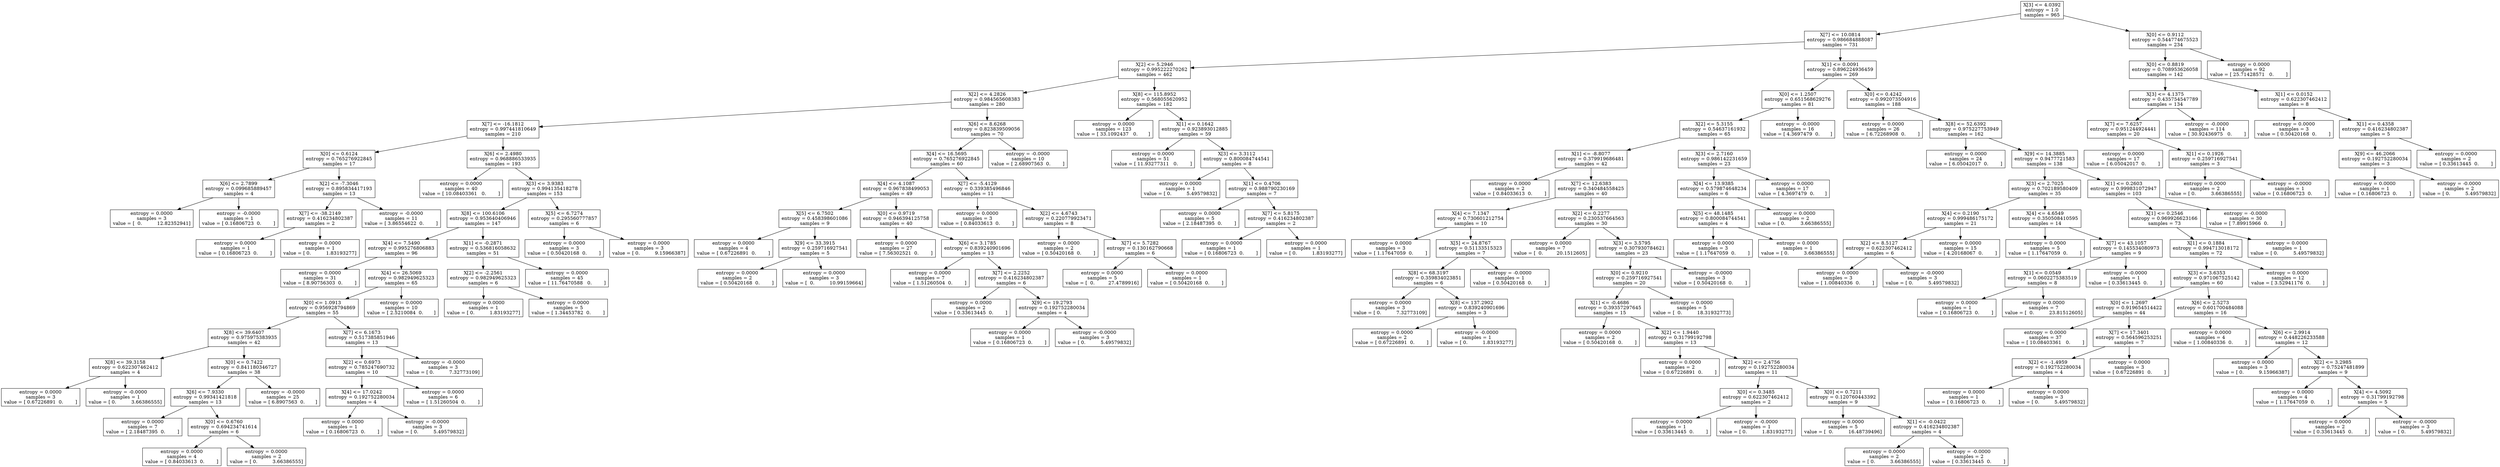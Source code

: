 digraph Tree {
0 [label="X[3] <= 4.0392\nentropy = 1.0\nsamples = 965", shape="box"] ;
1 [label="X[7] <= 10.0814\nentropy = 0.986684888087\nsamples = 731", shape="box"] ;
0 -> 1 ;
2 [label="X[2] <= 5.2946\nentropy = 0.995222270262\nsamples = 462", shape="box"] ;
1 -> 2 ;
3 [label="X[2] <= 4.2826\nentropy = 0.984565608383\nsamples = 280", shape="box"] ;
2 -> 3 ;
4 [label="X[7] <= -16.1812\nentropy = 0.997441810649\nsamples = 210", shape="box"] ;
3 -> 4 ;
5 [label="X[0] <= 0.6124\nentropy = 0.765276922845\nsamples = 17", shape="box"] ;
4 -> 5 ;
6 [label="X[6] <= 2.7899\nentropy = 0.099685889457\nsamples = 4", shape="box"] ;
5 -> 6 ;
7 [label="entropy = 0.0000\nsamples = 3\nvalue = [  0.          12.82352941]", shape="box"] ;
6 -> 7 ;
8 [label="entropy = -0.0000\nsamples = 1\nvalue = [ 0.16806723  0.        ]", shape="box"] ;
6 -> 8 ;
9 [label="X[2] <= -7.3046\nentropy = 0.895834417193\nsamples = 13", shape="box"] ;
5 -> 9 ;
10 [label="X[7] <= -38.2149\nentropy = 0.416234802387\nsamples = 2", shape="box"] ;
9 -> 10 ;
11 [label="entropy = 0.0000\nsamples = 1\nvalue = [ 0.16806723  0.        ]", shape="box"] ;
10 -> 11 ;
12 [label="entropy = 0.0000\nsamples = 1\nvalue = [ 0.          1.83193277]", shape="box"] ;
10 -> 12 ;
13 [label="entropy = -0.0000\nsamples = 11\nvalue = [ 3.86554622  0.        ]", shape="box"] ;
9 -> 13 ;
14 [label="X[6] <= 2.4980\nentropy = 0.968886533935\nsamples = 193", shape="box"] ;
4 -> 14 ;
15 [label="entropy = 0.0000\nsamples = 40\nvalue = [ 10.08403361   0.        ]", shape="box"] ;
14 -> 15 ;
16 [label="X[3] <= 3.9383\nentropy = 0.994135418278\nsamples = 153", shape="box"] ;
14 -> 16 ;
17 [label="X[8] <= 100.6106\nentropy = 0.953640406946\nsamples = 147", shape="box"] ;
16 -> 17 ;
18 [label="X[4] <= 7.5490\nentropy = 0.995276806883\nsamples = 96", shape="box"] ;
17 -> 18 ;
19 [label="entropy = 0.0000\nsamples = 31\nvalue = [ 8.90756303  0.        ]", shape="box"] ;
18 -> 19 ;
20 [label="X[4] <= 26.5069\nentropy = 0.982949625323\nsamples = 65", shape="box"] ;
18 -> 20 ;
21 [label="X[0] <= 1.0913\nentropy = 0.956928794869\nsamples = 55", shape="box"] ;
20 -> 21 ;
22 [label="X[8] <= 39.6407\nentropy = 0.975975383935\nsamples = 42", shape="box"] ;
21 -> 22 ;
23 [label="X[8] <= 39.3158\nentropy = 0.622307462412\nsamples = 4", shape="box"] ;
22 -> 23 ;
24 [label="entropy = 0.0000\nsamples = 3\nvalue = [ 0.67226891  0.        ]", shape="box"] ;
23 -> 24 ;
25 [label="entropy = -0.0000\nsamples = 1\nvalue = [ 0.          3.66386555]", shape="box"] ;
23 -> 25 ;
26 [label="X[0] <= 0.7422\nentropy = 0.841180346727\nsamples = 38", shape="box"] ;
22 -> 26 ;
27 [label="X[6] <= 7.9330\nentropy = 0.99341421818\nsamples = 13", shape="box"] ;
26 -> 27 ;
28 [label="entropy = 0.0000\nsamples = 7\nvalue = [ 2.18487395  0.        ]", shape="box"] ;
27 -> 28 ;
29 [label="X[0] <= 0.6760\nentropy = 0.694234741614\nsamples = 6", shape="box"] ;
27 -> 29 ;
30 [label="entropy = 0.0000\nsamples = 4\nvalue = [ 0.84033613  0.        ]", shape="box"] ;
29 -> 30 ;
31 [label="entropy = 0.0000\nsamples = 2\nvalue = [ 0.          3.66386555]", shape="box"] ;
29 -> 31 ;
32 [label="entropy = -0.0000\nsamples = 25\nvalue = [ 6.8907563  0.       ]", shape="box"] ;
26 -> 32 ;
33 [label="X[7] <= 6.1673\nentropy = 0.517385851946\nsamples = 13", shape="box"] ;
21 -> 33 ;
34 [label="X[2] <= 0.6973\nentropy = 0.785247690732\nsamples = 10", shape="box"] ;
33 -> 34 ;
35 [label="X[4] <= 17.0242\nentropy = 0.192752280034\nsamples = 4", shape="box"] ;
34 -> 35 ;
36 [label="entropy = 0.0000\nsamples = 1\nvalue = [ 0.16806723  0.        ]", shape="box"] ;
35 -> 36 ;
37 [label="entropy = -0.0000\nsamples = 3\nvalue = [ 0.          5.49579832]", shape="box"] ;
35 -> 37 ;
38 [label="entropy = 0.0000\nsamples = 6\nvalue = [ 1.51260504  0.        ]", shape="box"] ;
34 -> 38 ;
39 [label="entropy = -0.0000\nsamples = 3\nvalue = [ 0.          7.32773109]", shape="box"] ;
33 -> 39 ;
40 [label="entropy = 0.0000\nsamples = 10\nvalue = [ 2.5210084  0.       ]", shape="box"] ;
20 -> 40 ;
41 [label="X[1] <= -0.2871\nentropy = 0.536816058632\nsamples = 51", shape="box"] ;
17 -> 41 ;
42 [label="X[2] <= -2.2561\nentropy = 0.982949625323\nsamples = 6", shape="box"] ;
41 -> 42 ;
43 [label="entropy = 0.0000\nsamples = 1\nvalue = [ 0.          1.83193277]", shape="box"] ;
42 -> 43 ;
44 [label="entropy = 0.0000\nsamples = 5\nvalue = [ 1.34453782  0.        ]", shape="box"] ;
42 -> 44 ;
45 [label="entropy = 0.0000\nsamples = 45\nvalue = [ 11.76470588   0.        ]", shape="box"] ;
41 -> 45 ;
46 [label="X[5] <= 6.7274\nentropy = 0.295560777857\nsamples = 6", shape="box"] ;
16 -> 46 ;
47 [label="entropy = 0.0000\nsamples = 3\nvalue = [ 0.50420168  0.        ]", shape="box"] ;
46 -> 47 ;
48 [label="entropy = 0.0000\nsamples = 3\nvalue = [ 0.          9.15966387]", shape="box"] ;
46 -> 48 ;
49 [label="X[6] <= 8.6268\nentropy = 0.823839509056\nsamples = 70", shape="box"] ;
3 -> 49 ;
50 [label="X[4] <= 16.5695\nentropy = 0.765276922845\nsamples = 60", shape="box"] ;
49 -> 50 ;
51 [label="X[4] <= 4.1087\nentropy = 0.967838499053\nsamples = 49", shape="box"] ;
50 -> 51 ;
52 [label="X[5] <= 6.7502\nentropy = 0.458398601086\nsamples = 9", shape="box"] ;
51 -> 52 ;
53 [label="entropy = 0.0000\nsamples = 4\nvalue = [ 0.67226891  0.        ]", shape="box"] ;
52 -> 53 ;
54 [label="X[9] <= 33.3915\nentropy = 0.259716927541\nsamples = 5", shape="box"] ;
52 -> 54 ;
55 [label="entropy = 0.0000\nsamples = 2\nvalue = [ 0.50420168  0.        ]", shape="box"] ;
54 -> 55 ;
56 [label="entropy = 0.0000\nsamples = 3\nvalue = [  0.          10.99159664]", shape="box"] ;
54 -> 56 ;
57 [label="X[0] <= 0.9719\nentropy = 0.946394125758\nsamples = 40", shape="box"] ;
51 -> 57 ;
58 [label="entropy = 0.0000\nsamples = 27\nvalue = [ 7.56302521  0.        ]", shape="box"] ;
57 -> 58 ;
59 [label="X[6] <= 3.1785\nentropy = 0.839240901696\nsamples = 13", shape="box"] ;
57 -> 59 ;
60 [label="entropy = 0.0000\nsamples = 7\nvalue = [ 1.51260504  0.        ]", shape="box"] ;
59 -> 60 ;
61 [label="X[7] <= 2.2252\nentropy = 0.416234802387\nsamples = 6", shape="box"] ;
59 -> 61 ;
62 [label="entropy = 0.0000\nsamples = 2\nvalue = [ 0.33613445  0.        ]", shape="box"] ;
61 -> 62 ;
63 [label="X[9] <= 19.2793\nentropy = 0.192752280034\nsamples = 4", shape="box"] ;
61 -> 63 ;
64 [label="entropy = 0.0000\nsamples = 1\nvalue = [ 0.16806723  0.        ]", shape="box"] ;
63 -> 64 ;
65 [label="entropy = -0.0000\nsamples = 3\nvalue = [ 0.          5.49579832]", shape="box"] ;
63 -> 65 ;
66 [label="X[7] <= -5.4129\nentropy = 0.339385496846\nsamples = 11", shape="box"] ;
50 -> 66 ;
67 [label="entropy = 0.0000\nsamples = 3\nvalue = [ 0.84033613  0.        ]", shape="box"] ;
66 -> 67 ;
68 [label="X[2] <= 4.6743\nentropy = 0.220779923471\nsamples = 8", shape="box"] ;
66 -> 68 ;
69 [label="entropy = 0.0000\nsamples = 2\nvalue = [ 0.50420168  0.        ]", shape="box"] ;
68 -> 69 ;
70 [label="X[7] <= 5.7282\nentropy = 0.130162790668\nsamples = 6", shape="box"] ;
68 -> 70 ;
71 [label="entropy = 0.0000\nsamples = 5\nvalue = [  0.         27.4789916]", shape="box"] ;
70 -> 71 ;
72 [label="entropy = 0.0000\nsamples = 1\nvalue = [ 0.50420168  0.        ]", shape="box"] ;
70 -> 72 ;
73 [label="entropy = -0.0000\nsamples = 10\nvalue = [ 2.68907563  0.        ]", shape="box"] ;
49 -> 73 ;
74 [label="X[8] <= 115.8952\nentropy = 0.568055620952\nsamples = 182", shape="box"] ;
2 -> 74 ;
75 [label="entropy = 0.0000\nsamples = 123\nvalue = [ 33.1092437   0.       ]", shape="box"] ;
74 -> 75 ;
76 [label="X[1] <= 0.1642\nentropy = 0.923893012885\nsamples = 59", shape="box"] ;
74 -> 76 ;
77 [label="entropy = 0.0000\nsamples = 51\nvalue = [ 11.93277311   0.        ]", shape="box"] ;
76 -> 77 ;
78 [label="X[3] <= 3.3112\nentropy = 0.800084744541\nsamples = 8", shape="box"] ;
76 -> 78 ;
79 [label="entropy = 0.0000\nsamples = 1\nvalue = [ 0.          5.49579832]", shape="box"] ;
78 -> 79 ;
80 [label="X[1] <= 0.4706\nentropy = 0.988790230169\nsamples = 7", shape="box"] ;
78 -> 80 ;
81 [label="entropy = 0.0000\nsamples = 5\nvalue = [ 2.18487395  0.        ]", shape="box"] ;
80 -> 81 ;
82 [label="X[7] <= 5.8175\nentropy = 0.416234802387\nsamples = 2", shape="box"] ;
80 -> 82 ;
83 [label="entropy = 0.0000\nsamples = 1\nvalue = [ 0.16806723  0.        ]", shape="box"] ;
82 -> 83 ;
84 [label="entropy = 0.0000\nsamples = 1\nvalue = [ 0.          1.83193277]", shape="box"] ;
82 -> 84 ;
85 [label="X[1] <= 0.0091\nentropy = 0.896224936459\nsamples = 269", shape="box"] ;
1 -> 85 ;
86 [label="X[0] <= 1.2507\nentropy = 0.651568629276\nsamples = 81", shape="box"] ;
85 -> 86 ;
87 [label="X[2] <= 5.3155\nentropy = 0.54637161932\nsamples = 65", shape="box"] ;
86 -> 87 ;
88 [label="X[1] <= -8.8077\nentropy = 0.379919686481\nsamples = 42", shape="box"] ;
87 -> 88 ;
89 [label="entropy = 0.0000\nsamples = 2\nvalue = [ 0.84033613  0.        ]", shape="box"] ;
88 -> 89 ;
90 [label="X[7] <= 12.6383\nentropy = 0.340484558425\nsamples = 40", shape="box"] ;
88 -> 90 ;
91 [label="X[4] <= 7.1347\nentropy = 0.730601212754\nsamples = 10", shape="box"] ;
90 -> 91 ;
92 [label="entropy = 0.0000\nsamples = 3\nvalue = [ 1.17647059  0.        ]", shape="box"] ;
91 -> 92 ;
93 [label="X[5] <= 24.8767\nentropy = 0.51133515323\nsamples = 7", shape="box"] ;
91 -> 93 ;
94 [label="X[8] <= 68.3197\nentropy = 0.359834023851\nsamples = 6", shape="box"] ;
93 -> 94 ;
95 [label="entropy = 0.0000\nsamples = 3\nvalue = [ 0.          7.32773109]", shape="box"] ;
94 -> 95 ;
96 [label="X[8] <= 137.2902\nentropy = 0.839240901696\nsamples = 3", shape="box"] ;
94 -> 96 ;
97 [label="entropy = 0.0000\nsamples = 2\nvalue = [ 0.67226891  0.        ]", shape="box"] ;
96 -> 97 ;
98 [label="entropy = -0.0000\nsamples = 1\nvalue = [ 0.          1.83193277]", shape="box"] ;
96 -> 98 ;
99 [label="entropy = -0.0000\nsamples = 1\nvalue = [ 0.50420168  0.        ]", shape="box"] ;
93 -> 99 ;
100 [label="X[2] <= 0.2277\nentropy = 0.230537664563\nsamples = 30", shape="box"] ;
90 -> 100 ;
101 [label="entropy = 0.0000\nsamples = 7\nvalue = [  0.         20.1512605]", shape="box"] ;
100 -> 101 ;
102 [label="X[3] <= 3.5795\nentropy = 0.307930784621\nsamples = 23", shape="box"] ;
100 -> 102 ;
103 [label="X[0] <= 0.9210\nentropy = 0.259716927541\nsamples = 20", shape="box"] ;
102 -> 103 ;
104 [label="X[1] <= -0.4686\nentropy = 0.39357297645\nsamples = 15", shape="box"] ;
103 -> 104 ;
105 [label="entropy = 0.0000\nsamples = 2\nvalue = [ 0.50420168  0.        ]", shape="box"] ;
104 -> 105 ;
106 [label="X[2] <= 1.9440\nentropy = 0.31799192798\nsamples = 13", shape="box"] ;
104 -> 106 ;
107 [label="entropy = 0.0000\nsamples = 2\nvalue = [ 0.67226891  0.        ]", shape="box"] ;
106 -> 107 ;
108 [label="X[2] <= 2.4756\nentropy = 0.192752280034\nsamples = 11", shape="box"] ;
106 -> 108 ;
109 [label="X[0] <= 0.3485\nentropy = 0.622307462412\nsamples = 2", shape="box"] ;
108 -> 109 ;
110 [label="entropy = 0.0000\nsamples = 1\nvalue = [ 0.33613445  0.        ]", shape="box"] ;
109 -> 110 ;
111 [label="entropy = -0.0000\nsamples = 1\nvalue = [ 0.          1.83193277]", shape="box"] ;
109 -> 111 ;
112 [label="X[0] <= 0.7211\nentropy = 0.120760443392\nsamples = 9", shape="box"] ;
108 -> 112 ;
113 [label="entropy = 0.0000\nsamples = 5\nvalue = [  0.          16.48739496]", shape="box"] ;
112 -> 113 ;
114 [label="X[1] <= -0.0422\nentropy = 0.416234802387\nsamples = 4", shape="box"] ;
112 -> 114 ;
115 [label="entropy = 0.0000\nsamples = 2\nvalue = [ 0.          3.66386555]", shape="box"] ;
114 -> 115 ;
116 [label="entropy = -0.0000\nsamples = 2\nvalue = [ 0.33613445  0.        ]", shape="box"] ;
114 -> 116 ;
117 [label="entropy = 0.0000\nsamples = 5\nvalue = [  0.          18.31932773]", shape="box"] ;
103 -> 117 ;
118 [label="entropy = -0.0000\nsamples = 3\nvalue = [ 0.50420168  0.        ]", shape="box"] ;
102 -> 118 ;
119 [label="X[3] <= 2.7160\nentropy = 0.986142231659\nsamples = 23", shape="box"] ;
87 -> 119 ;
120 [label="X[4] <= 13.9385\nentropy = 0.579874648234\nsamples = 6", shape="box"] ;
119 -> 120 ;
121 [label="X[5] <= 48.1485\nentropy = 0.800084744541\nsamples = 4", shape="box"] ;
120 -> 121 ;
122 [label="entropy = 0.0000\nsamples = 3\nvalue = [ 1.17647059  0.        ]", shape="box"] ;
121 -> 122 ;
123 [label="entropy = 0.0000\nsamples = 1\nvalue = [ 0.          3.66386555]", shape="box"] ;
121 -> 123 ;
124 [label="entropy = 0.0000\nsamples = 2\nvalue = [ 0.          3.66386555]", shape="box"] ;
120 -> 124 ;
125 [label="entropy = 0.0000\nsamples = 17\nvalue = [ 4.3697479  0.       ]", shape="box"] ;
119 -> 125 ;
126 [label="entropy = -0.0000\nsamples = 16\nvalue = [ 4.3697479  0.       ]", shape="box"] ;
86 -> 126 ;
127 [label="X[0] <= 0.4242\nentropy = 0.992073504916\nsamples = 188", shape="box"] ;
85 -> 127 ;
128 [label="entropy = 0.0000\nsamples = 26\nvalue = [ 6.72268908  0.        ]", shape="box"] ;
127 -> 128 ;
129 [label="X[8] <= 52.6392\nentropy = 0.975227753949\nsamples = 162", shape="box"] ;
127 -> 129 ;
130 [label="entropy = 0.0000\nsamples = 24\nvalue = [ 6.05042017  0.        ]", shape="box"] ;
129 -> 130 ;
131 [label="X[9] <= 14.3885\nentropy = 0.9477721583\nsamples = 138", shape="box"] ;
129 -> 131 ;
132 [label="X[3] <= 2.7025\nentropy = 0.702189580409\nsamples = 35", shape="box"] ;
131 -> 132 ;
133 [label="X[4] <= 0.2190\nentropy = 0.999486175172\nsamples = 21", shape="box"] ;
132 -> 133 ;
134 [label="X[2] <= 8.5127\nentropy = 0.622307462412\nsamples = 6", shape="box"] ;
133 -> 134 ;
135 [label="entropy = 0.0000\nsamples = 3\nvalue = [ 1.00840336  0.        ]", shape="box"] ;
134 -> 135 ;
136 [label="entropy = -0.0000\nsamples = 3\nvalue = [ 0.          5.49579832]", shape="box"] ;
134 -> 136 ;
137 [label="entropy = 0.0000\nsamples = 15\nvalue = [ 4.20168067  0.        ]", shape="box"] ;
133 -> 137 ;
138 [label="X[4] <= 4.6549\nentropy = 0.350508410595\nsamples = 14", shape="box"] ;
132 -> 138 ;
139 [label="entropy = 0.0000\nsamples = 5\nvalue = [ 1.17647059  0.        ]", shape="box"] ;
138 -> 139 ;
140 [label="X[7] <= 43.1057\nentropy = 0.145534080973\nsamples = 9", shape="box"] ;
138 -> 140 ;
141 [label="X[1] <= 0.0549\nentropy = 0.0602275383519\nsamples = 8", shape="box"] ;
140 -> 141 ;
142 [label="entropy = 0.0000\nsamples = 1\nvalue = [ 0.16806723  0.        ]", shape="box"] ;
141 -> 142 ;
143 [label="entropy = 0.0000\nsamples = 7\nvalue = [  0.          23.81512605]", shape="box"] ;
141 -> 143 ;
144 [label="entropy = -0.0000\nsamples = 1\nvalue = [ 0.33613445  0.        ]", shape="box"] ;
140 -> 144 ;
145 [label="X[1] <= 0.2603\nentropy = 0.999831072947\nsamples = 103", shape="box"] ;
131 -> 145 ;
146 [label="X[1] <= 0.2546\nentropy = 0.969926623166\nsamples = 73", shape="box"] ;
145 -> 146 ;
147 [label="X[1] <= 0.1884\nentropy = 0.994713018172\nsamples = 72", shape="box"] ;
146 -> 147 ;
148 [label="X[3] <= 3.6353\nentropy = 0.971067525142\nsamples = 60", shape="box"] ;
147 -> 148 ;
149 [label="X[0] <= 1.2697\nentropy = 0.919654514422\nsamples = 44", shape="box"] ;
148 -> 149 ;
150 [label="entropy = 0.0000\nsamples = 37\nvalue = [ 10.08403361   0.        ]", shape="box"] ;
149 -> 150 ;
151 [label="X[7] <= 17.3401\nentropy = 0.564596253251\nsamples = 7", shape="box"] ;
149 -> 151 ;
152 [label="X[2] <= -1.4959\nentropy = 0.192752280034\nsamples = 4", shape="box"] ;
151 -> 152 ;
153 [label="entropy = 0.0000\nsamples = 1\nvalue = [ 0.16806723  0.        ]", shape="box"] ;
152 -> 153 ;
154 [label="entropy = 0.0000\nsamples = 3\nvalue = [ 0.          5.49579832]", shape="box"] ;
152 -> 154 ;
155 [label="entropy = 0.0000\nsamples = 3\nvalue = [ 0.67226891  0.        ]", shape="box"] ;
151 -> 155 ;
156 [label="X[6] <= 2.5273\nentropy = 0.601700484088\nsamples = 16", shape="box"] ;
148 -> 156 ;
157 [label="entropy = 0.0000\nsamples = 4\nvalue = [ 1.00840336  0.        ]", shape="box"] ;
156 -> 157 ;
158 [label="X[6] <= 2.9914\nentropy = 0.448226233588\nsamples = 12", shape="box"] ;
156 -> 158 ;
159 [label="entropy = 0.0000\nsamples = 3\nvalue = [ 0.          9.15966387]", shape="box"] ;
158 -> 159 ;
160 [label="X[2] <= 3.2985\nentropy = 0.75247481899\nsamples = 9", shape="box"] ;
158 -> 160 ;
161 [label="entropy = 0.0000\nsamples = 4\nvalue = [ 1.17647059  0.        ]", shape="box"] ;
160 -> 161 ;
162 [label="X[4] <= 4.5092\nentropy = 0.31799192798\nsamples = 5", shape="box"] ;
160 -> 162 ;
163 [label="entropy = 0.0000\nsamples = 2\nvalue = [ 0.33613445  0.        ]", shape="box"] ;
162 -> 163 ;
164 [label="entropy = -0.0000\nsamples = 3\nvalue = [ 0.          5.49579832]", shape="box"] ;
162 -> 164 ;
165 [label="entropy = 0.0000\nsamples = 12\nvalue = [ 3.52941176  0.        ]", shape="box"] ;
147 -> 165 ;
166 [label="entropy = 0.0000\nsamples = 1\nvalue = [ 0.          5.49579832]", shape="box"] ;
146 -> 166 ;
167 [label="entropy = -0.0000\nsamples = 30\nvalue = [ 7.89915966  0.        ]", shape="box"] ;
145 -> 167 ;
168 [label="X[0] <= 0.9112\nentropy = 0.544774675523\nsamples = 234", shape="box"] ;
0 -> 168 ;
169 [label="X[0] <= 0.8819\nentropy = 0.708953626058\nsamples = 142", shape="box"] ;
168 -> 169 ;
170 [label="X[3] <= 4.1375\nentropy = 0.435754547789\nsamples = 134", shape="box"] ;
169 -> 170 ;
171 [label="X[7] <= 7.6257\nentropy = 0.951244924441\nsamples = 20", shape="box"] ;
170 -> 171 ;
172 [label="entropy = 0.0000\nsamples = 17\nvalue = [ 6.05042017  0.        ]", shape="box"] ;
171 -> 172 ;
173 [label="X[1] <= 0.1926\nentropy = 0.259716927541\nsamples = 3", shape="box"] ;
171 -> 173 ;
174 [label="entropy = 0.0000\nsamples = 2\nvalue = [ 0.          3.66386555]", shape="box"] ;
173 -> 174 ;
175 [label="entropy = -0.0000\nsamples = 1\nvalue = [ 0.16806723  0.        ]", shape="box"] ;
173 -> 175 ;
176 [label="entropy = -0.0000\nsamples = 114\nvalue = [ 30.92436975   0.        ]", shape="box"] ;
170 -> 176 ;
177 [label="X[1] <= 0.0152\nentropy = 0.622307462412\nsamples = 8", shape="box"] ;
169 -> 177 ;
178 [label="entropy = 0.0000\nsamples = 3\nvalue = [ 0.50420168  0.        ]", shape="box"] ;
177 -> 178 ;
179 [label="X[1] <= 0.4358\nentropy = 0.416234802387\nsamples = 5", shape="box"] ;
177 -> 179 ;
180 [label="X[9] <= 46.2066\nentropy = 0.192752280034\nsamples = 3", shape="box"] ;
179 -> 180 ;
181 [label="entropy = 0.0000\nsamples = 1\nvalue = [ 0.16806723  0.        ]", shape="box"] ;
180 -> 181 ;
182 [label="entropy = -0.0000\nsamples = 2\nvalue = [ 0.          5.49579832]", shape="box"] ;
180 -> 182 ;
183 [label="entropy = 0.0000\nsamples = 2\nvalue = [ 0.33613445  0.        ]", shape="box"] ;
179 -> 183 ;
184 [label="entropy = 0.0000\nsamples = 92\nvalue = [ 25.71428571   0.        ]", shape="box"] ;
168 -> 184 ;
}